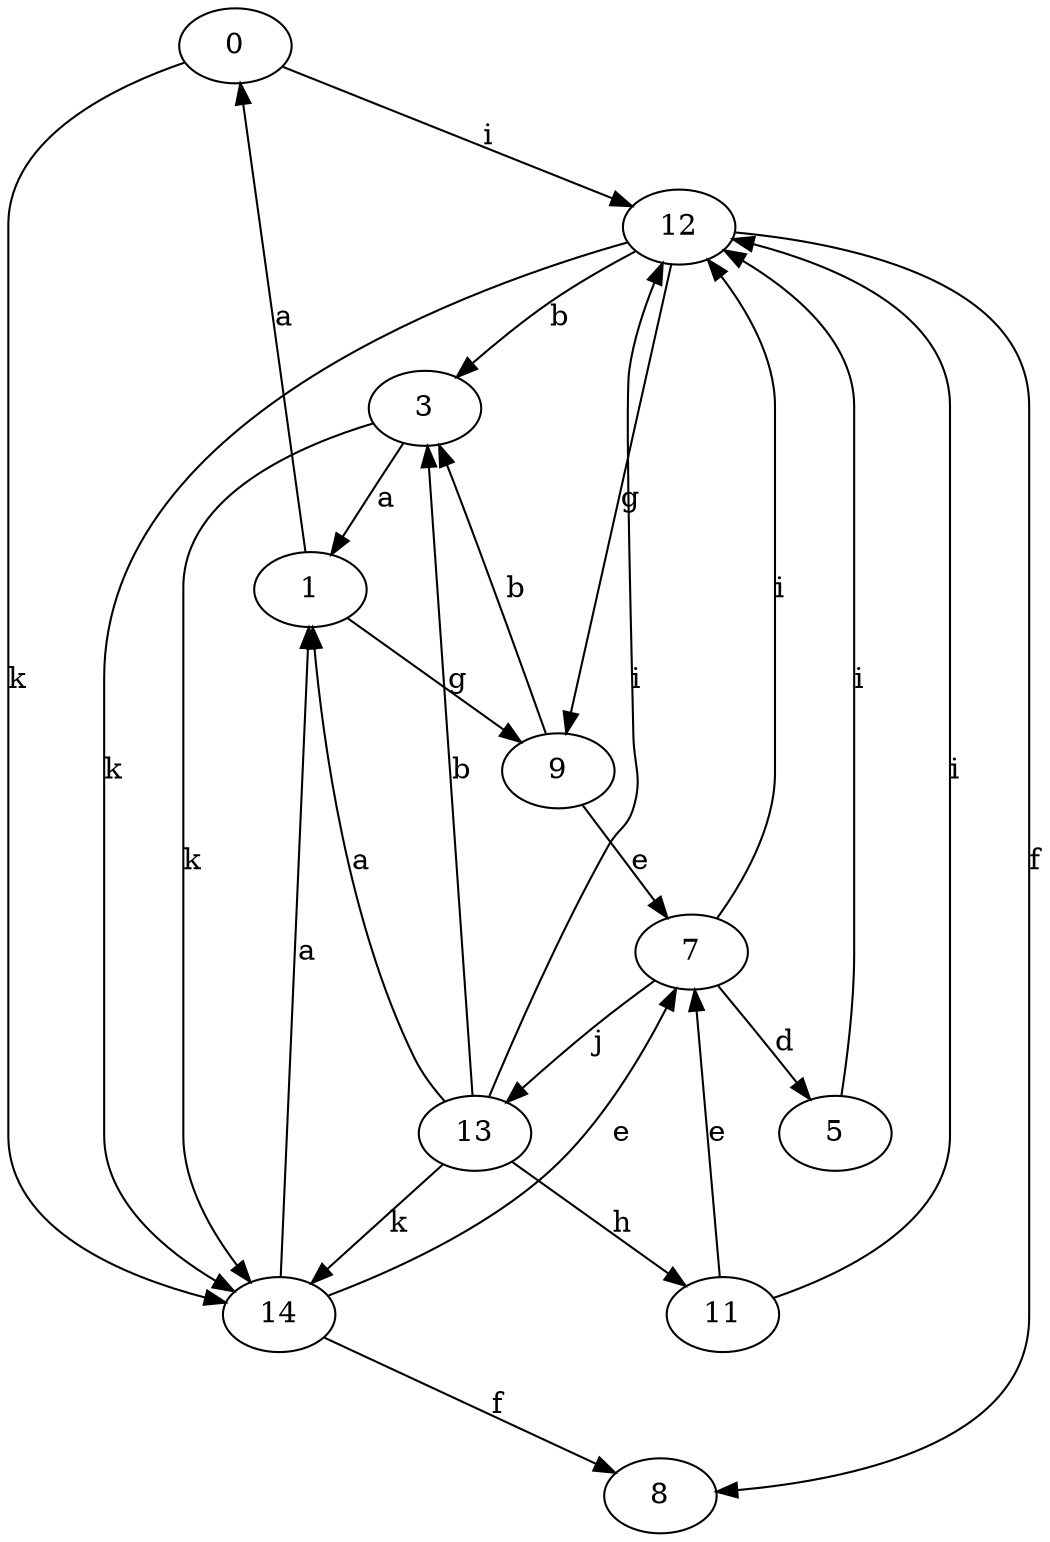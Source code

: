 strict digraph  {
0;
1;
3;
5;
7;
8;
9;
11;
12;
13;
14;
0 -> 12  [label=i];
0 -> 14  [label=k];
1 -> 0  [label=a];
1 -> 9  [label=g];
3 -> 1  [label=a];
3 -> 14  [label=k];
5 -> 12  [label=i];
7 -> 5  [label=d];
7 -> 12  [label=i];
7 -> 13  [label=j];
9 -> 3  [label=b];
9 -> 7  [label=e];
11 -> 7  [label=e];
11 -> 12  [label=i];
12 -> 3  [label=b];
12 -> 8  [label=f];
12 -> 9  [label=g];
12 -> 14  [label=k];
13 -> 1  [label=a];
13 -> 3  [label=b];
13 -> 11  [label=h];
13 -> 12  [label=i];
13 -> 14  [label=k];
14 -> 1  [label=a];
14 -> 7  [label=e];
14 -> 8  [label=f];
}
